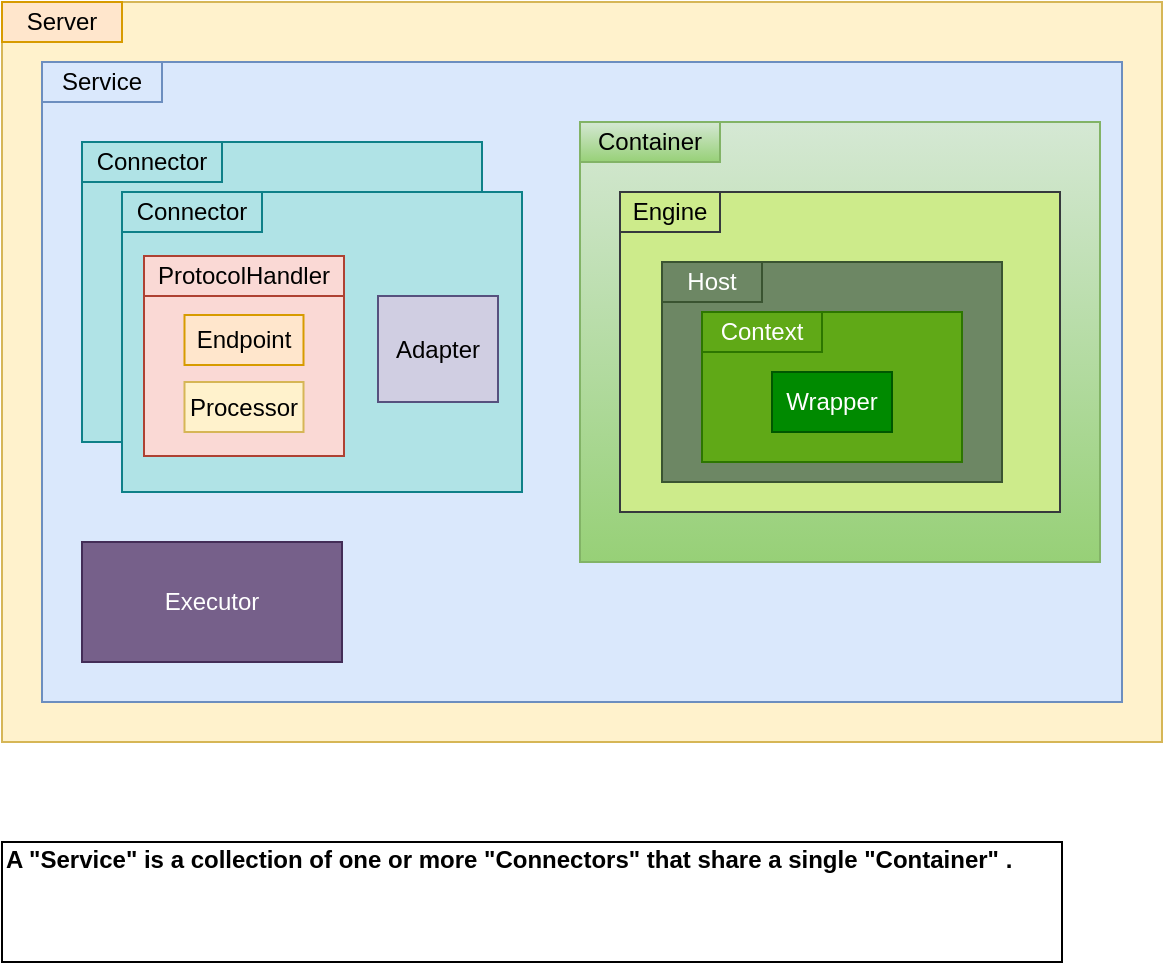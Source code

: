 <mxfile version="13.0.8" type="device"><diagram id="GpoYBHCuNw8Jy_53imhS" name="Page-1"><mxGraphModel dx="782" dy="446" grid="1" gridSize="10" guides="1" tooltips="1" connect="1" arrows="1" fold="1" page="1" pageScale="1" pageWidth="827" pageHeight="1169" math="0" shadow="0"><root><mxCell id="0"/><mxCell id="1" parent="0"/><mxCell id="RH9Lpdq1nDK3P4k662Jl-1" value="" style="verticalLabelPosition=bottom;verticalAlign=top;html=1;shape=mxgraph.basic.rect;fillColor2=none;strokeWidth=1;size=20;indent=5;fontStyle=1;fillColor=#fff2cc;strokeColor=#d6b656;" vertex="1" parent="1"><mxGeometry x="90" y="220" width="580" height="370" as="geometry"/></mxCell><mxCell id="RH9Lpdq1nDK3P4k662Jl-16" value="" style="rounded=0;whiteSpace=wrap;html=1;fillColor=#dae8fc;strokeColor=#6c8ebf;" vertex="1" parent="1"><mxGeometry x="110" y="250" width="540" height="320" as="geometry"/></mxCell><mxCell id="RH9Lpdq1nDK3P4k662Jl-2" value="Server" style="text;html=1;strokeColor=#d79b00;fillColor=#ffe6cc;align=center;verticalAlign=middle;whiteSpace=wrap;rounded=0;fontStyle=0" vertex="1" parent="1"><mxGeometry x="90" y="220" width="60" height="20" as="geometry"/></mxCell><mxCell id="RH9Lpdq1nDK3P4k662Jl-7" value="Service" style="text;html=1;strokeColor=#6c8ebf;fillColor=#dae8fc;align=center;verticalAlign=middle;whiteSpace=wrap;rounded=0;" vertex="1" parent="1"><mxGeometry x="110" y="250" width="60" height="20" as="geometry"/></mxCell><mxCell id="RH9Lpdq1nDK3P4k662Jl-8" value="" style="rounded=0;whiteSpace=wrap;html=1;fillColor=#d5e8d4;gradientColor=#97d077;strokeColor=#82b366;" vertex="1" parent="1"><mxGeometry x="379" y="280" width="260" height="220" as="geometry"/></mxCell><mxCell id="RH9Lpdq1nDK3P4k662Jl-11" value="Executor" style="rounded=0;whiteSpace=wrap;html=1;fillColor=#76608a;strokeColor=#432D57;fontColor=#ffffff;" vertex="1" parent="1"><mxGeometry x="130" y="490" width="130" height="60" as="geometry"/></mxCell><mxCell id="RH9Lpdq1nDK3P4k662Jl-13" value="" style="rounded=0;whiteSpace=wrap;html=1;fillColor=#b0e3e6;strokeColor=#0e8088;" vertex="1" parent="1"><mxGeometry x="130" y="290" width="200" height="150" as="geometry"/></mxCell><mxCell id="RH9Lpdq1nDK3P4k662Jl-15" value="Connector" style="text;html=1;strokeColor=#0e8088;fillColor=#b0e3e6;align=center;verticalAlign=middle;whiteSpace=wrap;rounded=0;" vertex="1" parent="1"><mxGeometry x="130" y="290" width="70" height="20" as="geometry"/></mxCell><mxCell id="435bw-KtNnY6JILmco-O-2" value="&lt;span style=&quot;font-weight: 700&quot;&gt;A &quot;Service&quot; is a collection of one or more &quot;Connectors&quot; that share&amp;nbsp;&lt;/span&gt;&lt;span style=&quot;font-weight: 700&quot;&gt;a single &quot;Container&quot; .&lt;br&gt;&lt;br&gt;&lt;br&gt;&lt;br&gt;&lt;/span&gt;" style="rounded=0;whiteSpace=wrap;html=1;gradientColor=none;align=left;" vertex="1" parent="1"><mxGeometry x="90" y="640" width="530" height="60" as="geometry"/></mxCell><mxCell id="435bw-KtNnY6JILmco-O-3" value="Container" style="text;html=1;strokeColor=#82b366;fillColor=#d5e8d4;align=center;verticalAlign=middle;whiteSpace=wrap;rounded=0;gradientColor=#97d077;" vertex="1" parent="1"><mxGeometry x="379" y="280" width="70" height="20" as="geometry"/></mxCell><mxCell id="435bw-KtNnY6JILmco-O-4" value="" style="rounded=0;whiteSpace=wrap;html=1;align=left;fillColor=#cdeb8b;strokeColor=#36393d;" vertex="1" parent="1"><mxGeometry x="399" y="315" width="220" height="160" as="geometry"/></mxCell><mxCell id="435bw-KtNnY6JILmco-O-5" value="Engine" style="text;html=1;strokeColor=#36393d;fillColor=#cdeb8b;align=center;verticalAlign=middle;whiteSpace=wrap;rounded=0;" vertex="1" parent="1"><mxGeometry x="399" y="315" width="50" height="20" as="geometry"/></mxCell><mxCell id="435bw-KtNnY6JILmco-O-6" value="" style="rounded=0;whiteSpace=wrap;html=1;align=left;fillColor=#6d8764;strokeColor=#3A5431;fontColor=#ffffff;" vertex="1" parent="1"><mxGeometry x="420" y="350" width="170" height="110" as="geometry"/></mxCell><mxCell id="435bw-KtNnY6JILmco-O-7" value="Host" style="text;html=1;strokeColor=#3A5431;fillColor=#6d8764;align=center;verticalAlign=middle;whiteSpace=wrap;rounded=0;fontColor=#ffffff;" vertex="1" parent="1"><mxGeometry x="420" y="350" width="50" height="20" as="geometry"/></mxCell><mxCell id="435bw-KtNnY6JILmco-O-10" value="" style="rounded=0;whiteSpace=wrap;html=1;fillColor=#b0e3e6;strokeColor=#0e8088;" vertex="1" parent="1"><mxGeometry x="150" y="315" width="200" height="150" as="geometry"/></mxCell><mxCell id="435bw-KtNnY6JILmco-O-11" value="" style="rounded=0;whiteSpace=wrap;html=1;fillColor=#fad9d5;strokeColor=#ae4132;" vertex="1" parent="1"><mxGeometry x="161" y="347" width="100" height="100" as="geometry"/></mxCell><mxCell id="435bw-KtNnY6JILmco-O-12" value="Connector" style="text;html=1;strokeColor=#0e8088;fillColor=#b0e3e6;align=center;verticalAlign=middle;whiteSpace=wrap;rounded=0;" vertex="1" parent="1"><mxGeometry x="150" y="315" width="70" height="20" as="geometry"/></mxCell><mxCell id="435bw-KtNnY6JILmco-O-13" value="ProtocolHandler" style="text;html=1;align=center;verticalAlign=middle;whiteSpace=wrap;rounded=0;fillColor=#fad9d5;strokeColor=#ae4132;" vertex="1" parent="1"><mxGeometry x="161" y="347" width="100" height="20" as="geometry"/></mxCell><mxCell id="435bw-KtNnY6JILmco-O-14" value="Endpoint" style="rounded=0;whiteSpace=wrap;html=1;fillColor=#ffe6cc;strokeColor=#d79b00;" vertex="1" parent="1"><mxGeometry x="181.25" y="376.5" width="59.5" height="25" as="geometry"/></mxCell><mxCell id="435bw-KtNnY6JILmco-O-15" value="Processor" style="rounded=0;whiteSpace=wrap;html=1;fillColor=#fff2cc;strokeColor=#d6b656;" vertex="1" parent="1"><mxGeometry x="181.25" y="410" width="59.5" height="25" as="geometry"/></mxCell><mxCell id="435bw-KtNnY6JILmco-O-17" value="Adapter" style="rounded=0;whiteSpace=wrap;html=1;align=center;fillColor=#d0cee2;strokeColor=#56517e;" vertex="1" parent="1"><mxGeometry x="278" y="367" width="60" height="53" as="geometry"/></mxCell><mxCell id="435bw-KtNnY6JILmco-O-19" value="" style="rounded=0;whiteSpace=wrap;html=1;align=center;fillColor=#60a917;strokeColor=#2D7600;fontColor=#ffffff;" vertex="1" parent="1"><mxGeometry x="440" y="375" width="130" height="75" as="geometry"/></mxCell><mxCell id="435bw-KtNnY6JILmco-O-20" value="Context" style="text;html=1;strokeColor=#2D7600;fillColor=#60a917;align=center;verticalAlign=middle;whiteSpace=wrap;rounded=0;fontColor=#ffffff;" vertex="1" parent="1"><mxGeometry x="440" y="375" width="60" height="20" as="geometry"/></mxCell><mxCell id="435bw-KtNnY6JILmco-O-21" value="Wrapper" style="rounded=0;whiteSpace=wrap;html=1;align=center;fillColor=#008a00;strokeColor=#005700;fontColor=#ffffff;" vertex="1" parent="1"><mxGeometry x="475" y="405" width="60" height="30" as="geometry"/></mxCell></root></mxGraphModel></diagram></mxfile>